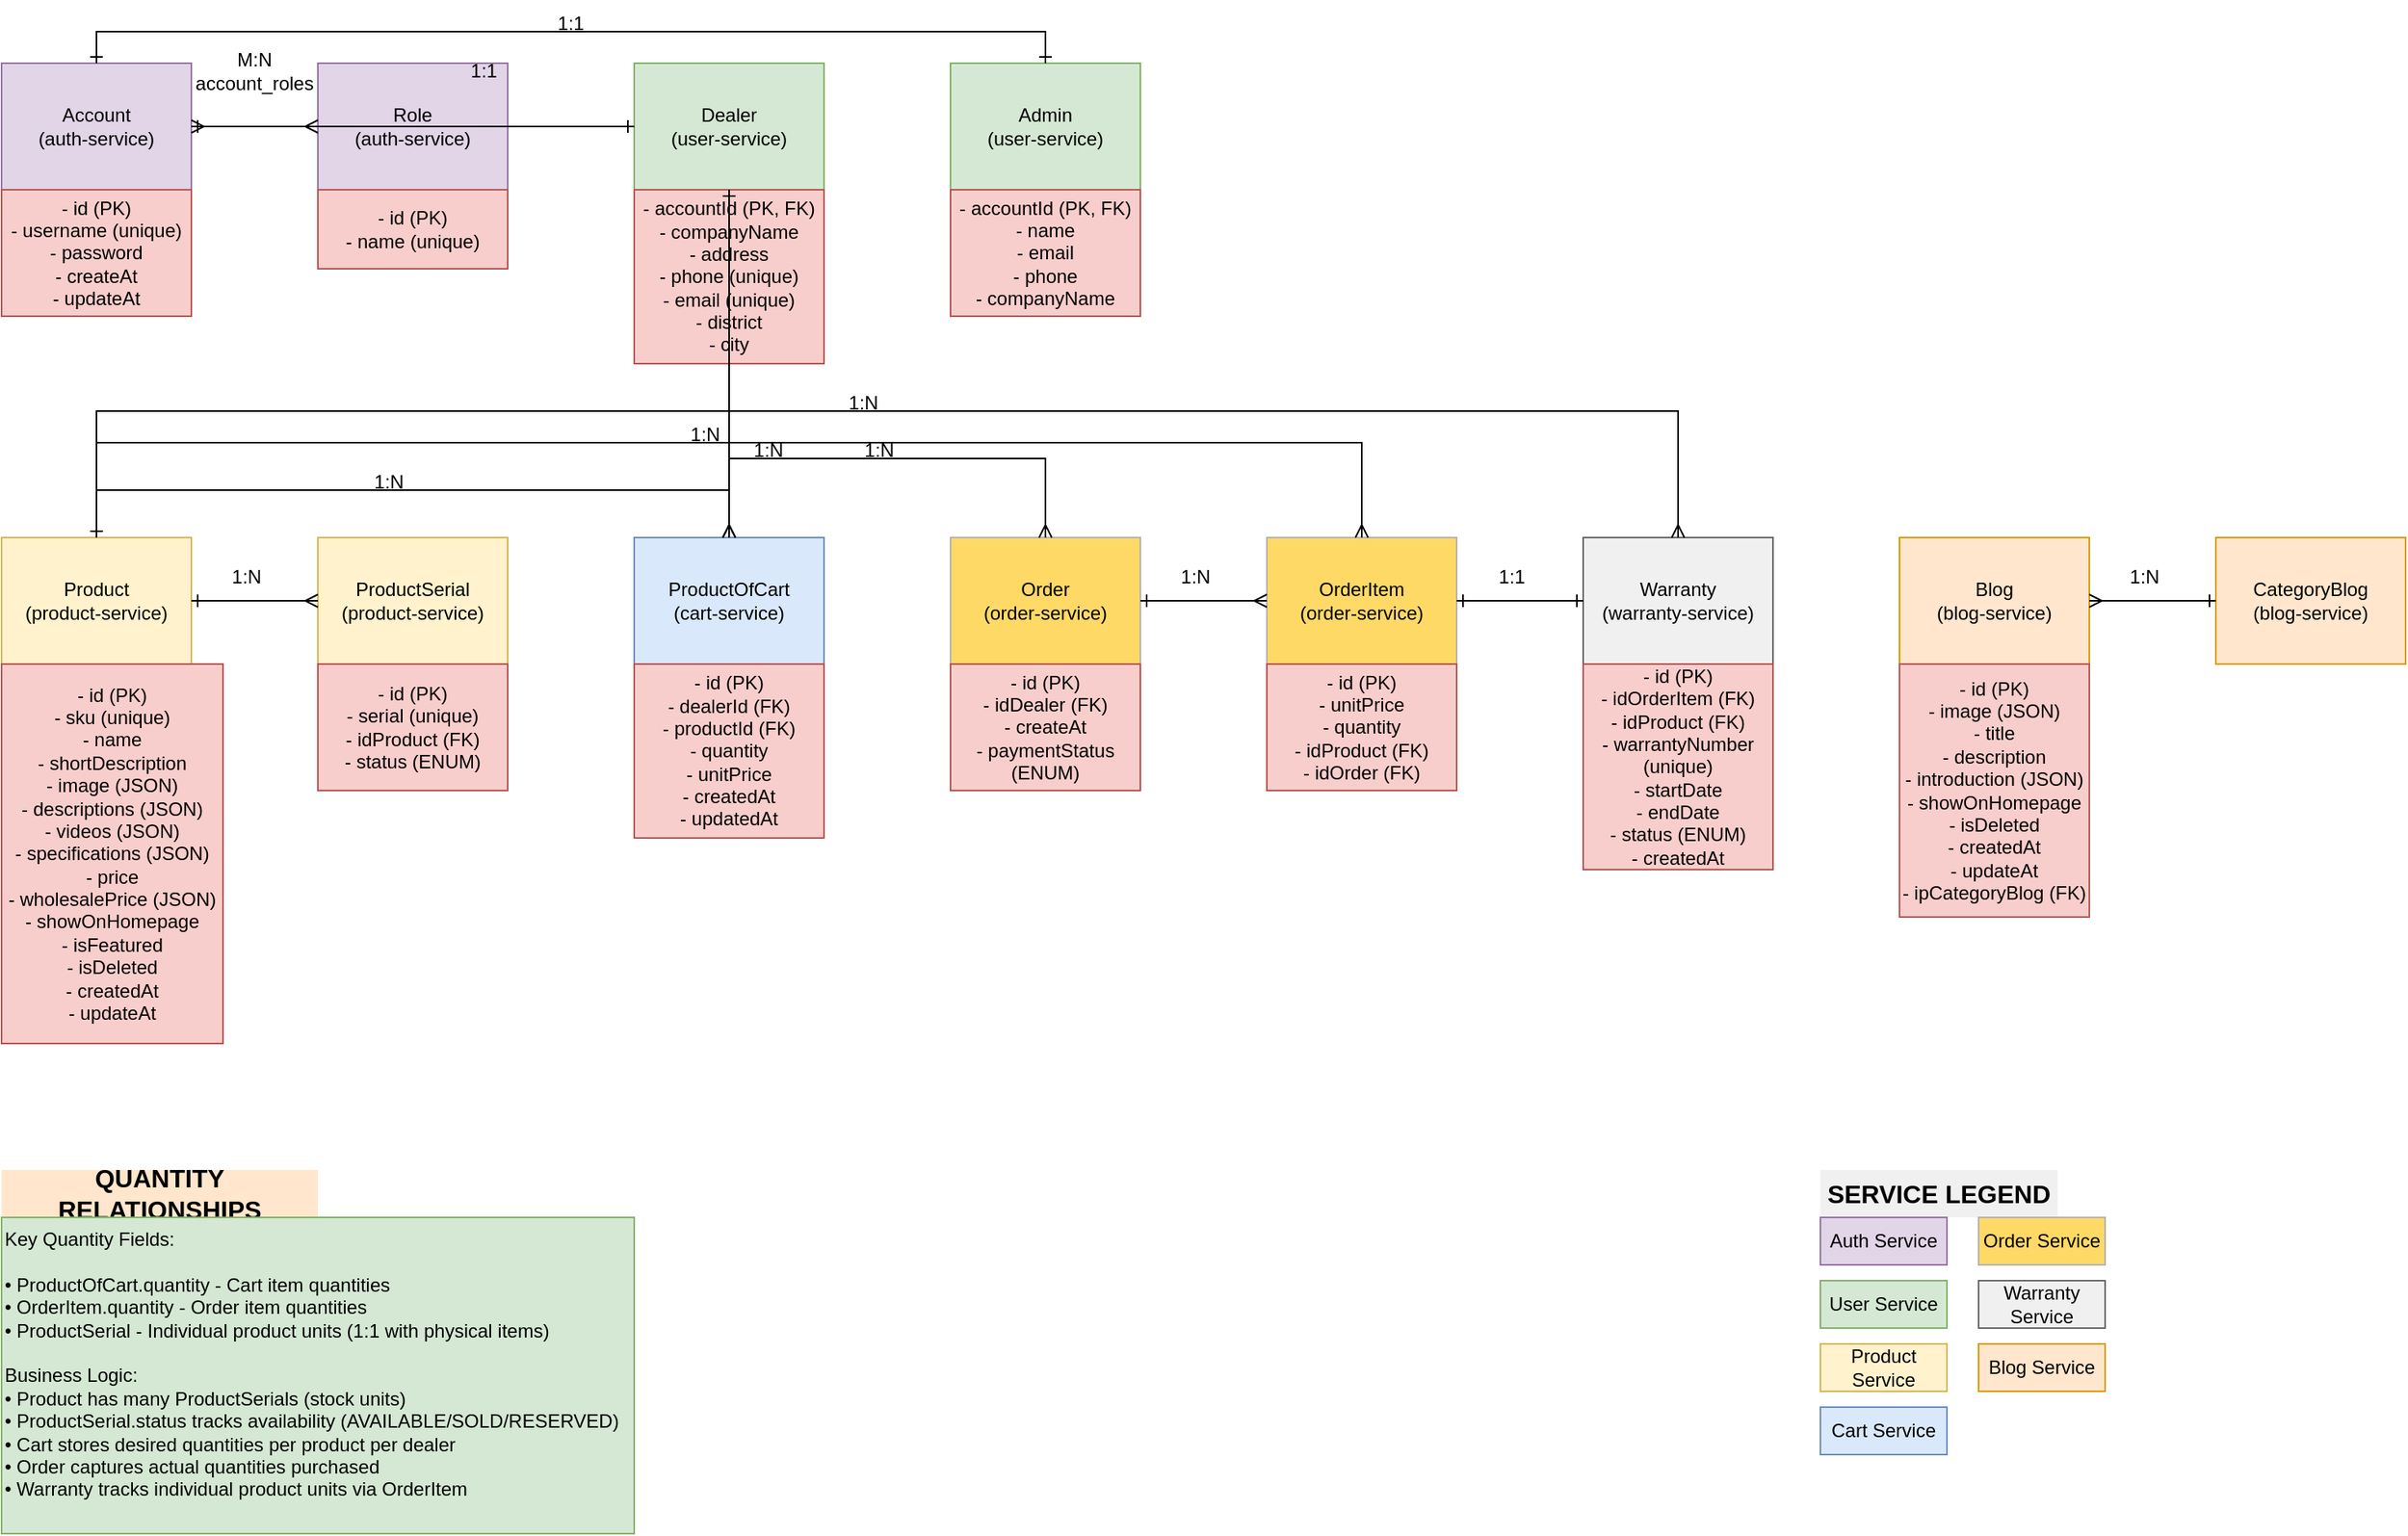 <mxfile>
    <diagram name="Microservice Entity Relationship" id="entity-relationship">
        <mxGraphModel dx="1680" dy="1877" grid="1" gridSize="10" guides="1" tooltips="1" connect="1" arrows="1" fold="1" page="1" pageScale="1" pageWidth="1654" pageHeight="1169" math="0" shadow="0">
            <root>
                <mxCell id="0"/>
                <mxCell id="1" parent="0"/>
                <mxCell id="account-entity" value="Account&#xa;(auth-service)" style="rounded=0;whiteSpace=wrap;html=1;fillColor=#e1d5e7;strokeColor=#9673a6;" parent="1" vertex="1">
                    <mxGeometry x="50" y="50" width="120" height="80" as="geometry"/>
                </mxCell>
                <mxCell id="account-fields" value="- id (PK)&#xa;- username (unique)&#xa;- password&#xa;- createAt&#xa;- updateAt" style="rounded=0;whiteSpace=wrap;html=1;fillColor=#f8cecc;strokeColor=#b85450;" parent="1" vertex="1">
                    <mxGeometry x="50" y="130" width="120" height="80" as="geometry"/>
                </mxCell>
                <mxCell id="role-entity" value="Role&#xa;(auth-service)" style="rounded=0;whiteSpace=wrap;html=1;fillColor=#e1d5e7;strokeColor=#9673a6;" parent="1" vertex="1">
                    <mxGeometry x="250" y="50" width="120" height="80" as="geometry"/>
                </mxCell>
                <mxCell id="role-fields" value="- id (PK)&#xa;- name (unique)" style="rounded=0;whiteSpace=wrap;html=1;fillColor=#f8cecc;strokeColor=#b85450;" parent="1" vertex="1">
                    <mxGeometry x="250" y="130" width="120" height="50" as="geometry"/>
                </mxCell>
                <mxCell id="dealer-entity" value="Dealer&#xa;(user-service)" style="rounded=0;whiteSpace=wrap;html=1;fillColor=#d5e8d4;strokeColor=#82b366;" parent="1" vertex="1">
                    <mxGeometry x="450" y="50" width="120" height="80" as="geometry"/>
                </mxCell>
                <mxCell id="dealer-fields" value="- accountId (PK, FK)&#xa;- companyName&#xa;- address&#xa;- phone (unique)&#xa;- email (unique)&#xa;- district&#xa;- city" style="rounded=0;whiteSpace=wrap;html=1;fillColor=#f8cecc;strokeColor=#b85450;" parent="1" vertex="1">
                    <mxGeometry x="450" y="130" width="120" height="110" as="geometry"/>
                </mxCell>
                <mxCell id="admin-entity" value="Admin&#xa;(user-service)" style="rounded=0;whiteSpace=wrap;html=1;fillColor=#d5e8d4;strokeColor=#82b366;" parent="1" vertex="1">
                    <mxGeometry x="650" y="50" width="120" height="80" as="geometry"/>
                </mxCell>
                <mxCell id="admin-fields" value="- accountId (PK, FK)&#xa;- name&#xa;- email&#xa;- phone&#xa;- companyName" style="rounded=0;whiteSpace=wrap;html=1;fillColor=#f8cecc;strokeColor=#b85450;" parent="1" vertex="1">
                    <mxGeometry x="650" y="130" width="120" height="80" as="geometry"/>
                </mxCell>
                <mxCell id="product-entity" value="Product&#xa;(product-service)" style="rounded=0;whiteSpace=wrap;html=1;fillColor=#fff2cc;strokeColor=#d6b656;" parent="1" vertex="1">
                    <mxGeometry x="50" y="350" width="120" height="80" as="geometry"/>
                </mxCell>
                <mxCell id="product-fields" value="- id (PK)&#xa;- sku (unique)&#xa;- name&#xa;- shortDescription&#xa;- image (JSON)&#xa;- descriptions (JSON)&#xa;- videos (JSON)&#xa;- specifications (JSON)&#xa;- price&#xa;- wholesalePrice (JSON)&#xa;- showOnHomepage&#xa;- isFeatured&#xa;- isDeleted&#xa;- createdAt&#xa;- updateAt" style="rounded=0;whiteSpace=wrap;html=1;fillColor=#f8cecc;strokeColor=#b85450;" parent="1" vertex="1">
                    <mxGeometry x="50" y="430" width="140" height="240" as="geometry"/>
                </mxCell>
                <mxCell id="productserial-entity" value="ProductSerial&#xa;(product-service)" style="rounded=0;whiteSpace=wrap;html=1;fillColor=#fff2cc;strokeColor=#d6b656;" parent="1" vertex="1">
                    <mxGeometry x="250" y="350" width="120" height="80" as="geometry"/>
                </mxCell>
                <mxCell id="productserial-fields" value="- id (PK)&#xa;- serial (unique)&#xa;- idProduct (FK)&#xa;- status (ENUM)" style="rounded=0;whiteSpace=wrap;html=1;fillColor=#f8cecc;strokeColor=#b85450;" parent="1" vertex="1">
                    <mxGeometry x="250" y="430" width="120" height="80" as="geometry"/>
                </mxCell>
                <mxCell id="productofcart-entity" value="ProductOfCart&#xa;(cart-service)" style="rounded=0;whiteSpace=wrap;html=1;fillColor=#dae8fc;strokeColor=#6c8ebf;" parent="1" vertex="1">
                    <mxGeometry x="450" y="350" width="120" height="80" as="geometry"/>
                </mxCell>
                <mxCell id="productofcart-fields" value="- id (PK)&#xa;- dealerId (FK)&#xa;- productId (FK)&#xa;- quantity&#xa;- unitPrice&#xa;- createdAt&#xa;- updatedAt" style="rounded=0;whiteSpace=wrap;html=1;fillColor=#f8cecc;strokeColor=#b85450;" parent="1" vertex="1">
                    <mxGeometry x="450" y="430" width="120" height="110" as="geometry"/>
                </mxCell>
                <mxCell id="order-entity" value="Order&#xa;(order-service)" style="rounded=0;whiteSpace=wrap;html=1;fillColor=#ffd966;strokeColor=#b3b3b3;" parent="1" vertex="1">
                    <mxGeometry x="650" y="350" width="120" height="80" as="geometry"/>
                </mxCell>
                <mxCell id="order-fields" value="- id (PK)&#xa;- idDealer (FK)&#xa;- createAt&#xa;- paymentStatus (ENUM)" style="rounded=0;whiteSpace=wrap;html=1;fillColor=#f8cecc;strokeColor=#b85450;" parent="1" vertex="1">
                    <mxGeometry x="650" y="430" width="120" height="80" as="geometry"/>
                </mxCell>
                <mxCell id="orderitem-entity" value="OrderItem&#xa;(order-service)" style="rounded=0;whiteSpace=wrap;html=1;fillColor=#ffd966;strokeColor=#b3b3b3;" parent="1" vertex="1">
                    <mxGeometry x="850" y="350" width="120" height="80" as="geometry"/>
                </mxCell>
                <mxCell id="orderitem-fields" value="- id (PK)&#xa;- unitPrice&#xa;- quantity&#xa;- idProduct (FK)&#xa;- idOrder (FK)" style="rounded=0;whiteSpace=wrap;html=1;fillColor=#f8cecc;strokeColor=#b85450;" parent="1" vertex="1">
                    <mxGeometry x="850" y="430" width="120" height="80" as="geometry"/>
                </mxCell>
                <mxCell id="warranty-entity" value="Warranty&#xa;(warranty-service)" style="rounded=0;whiteSpace=wrap;html=1;fillColor=#f0f0f0;strokeColor=#666666;" parent="1" vertex="1">
                    <mxGeometry x="1050" y="350" width="120" height="80" as="geometry"/>
                </mxCell>
                <mxCell id="warranty-fields" value="- id (PK)&#xa;- idOrderItem (FK)&#xa;- idProduct (FK)&#xa;- warrantyNumber (unique)&#xa;- startDate&#xa;- endDate&#xa;- status (ENUM)&#xa;- createdAt" style="rounded=0;whiteSpace=wrap;html=1;fillColor=#f8cecc;strokeColor=#b85450;" parent="1" vertex="1">
                    <mxGeometry x="1050" y="430" width="120" height="130" as="geometry"/>
                </mxCell>
                <mxCell id="blog-entity" value="Blog&#xa;(blog-service)" style="rounded=0;whiteSpace=wrap;html=1;fillColor=#ffe6cc;strokeColor=#d79b00;" parent="1" vertex="1">
                    <mxGeometry x="1250" y="350" width="120" height="80" as="geometry"/>
                </mxCell>
                <mxCell id="blog-fields" value="- id (PK)&#xa;- image (JSON)&#xa;- title&#xa;- description&#xa;- introduction (JSON)&#xa;- showOnHomepage&#xa;- isDeleted&#xa;- createdAt&#xa;- updateAt&#xa;- ipCategoryBlog (FK)" style="rounded=0;whiteSpace=wrap;html=1;fillColor=#f8cecc;strokeColor=#b85450;" parent="1" vertex="1">
                    <mxGeometry x="1250" y="430" width="120" height="160" as="geometry"/>
                </mxCell>
                <mxCell id="categoryblog-entity" value="CategoryBlog&#xa;(blog-service)" style="rounded=0;whiteSpace=wrap;html=1;fillColor=#ffe6cc;strokeColor=#d79b00;" parent="1" vertex="1">
                    <mxGeometry x="1450" y="350" width="120" height="80" as="geometry"/>
                </mxCell>
                <mxCell id="account-role-rel" style="edgeStyle=orthogonalEdgeStyle;rounded=0;orthogonalLoop=1;jettySize=auto;html=1;endArrow=ERmany;startArrow=ERmany;endFill=0;startFill=0;" parent="1" source="account-entity" target="role-entity" edge="1">
                    <mxGeometry relative="1" as="geometry"/>
                </mxCell>
                <mxCell id="account-role-label" value="M:N&#xa;account_roles" style="text;html=1;strokeColor=none;fillColor=none;align=center;verticalAlign=middle;whiteSpace=wrap;rounded=0;" parent="1" vertex="1">
                    <mxGeometry x="180" y="40" width="60" height="30" as="geometry"/>
                </mxCell>
                <mxCell id="account-dealer-rel" style="edgeStyle=orthogonalEdgeStyle;rounded=0;orthogonalLoop=1;jettySize=auto;html=1;endArrow=ERone;startArrow=ERone;endFill=0;startFill=0;" parent="1" source="account-entity" target="dealer-entity" edge="1">
                    <mxGeometry relative="1" as="geometry"/>
                </mxCell>
                <mxCell id="account-dealer-label" value="1:1" style="text;html=1;strokeColor=none;fillColor=none;align=center;verticalAlign=middle;whiteSpace=wrap;rounded=0;" parent="1" vertex="1">
                    <mxGeometry x="340" y="40" width="30" height="30" as="geometry"/>
                </mxCell>
                <mxCell id="account-admin-rel" style="edgeStyle=orthogonalEdgeStyle;rounded=0;orthogonalLoop=1;jettySize=auto;html=1;endArrow=ERone;startArrow=ERone;endFill=0;startFill=0;" parent="1" source="account-entity" target="admin-entity" edge="1">
                    <mxGeometry relative="1" as="geometry">
                        <Array as="points">
                            <mxPoint x="110" y="30"/>
                            <mxPoint x="710" y="30"/>
                        </Array>
                    </mxGeometry>
                </mxCell>
                <mxCell id="account-admin-label" value="1:1" style="text;html=1;strokeColor=none;fillColor=none;align=center;verticalAlign=middle;whiteSpace=wrap;rounded=0;" parent="1" vertex="1">
                    <mxGeometry x="395" y="10" width="30" height="30" as="geometry"/>
                </mxCell>
                <mxCell id="product-productserial-rel" style="edgeStyle=orthogonalEdgeStyle;rounded=0;orthogonalLoop=1;jettySize=auto;html=1;endArrow=ERmany;startArrow=ERone;endFill=0;startFill=0;" parent="1" source="product-entity" target="productserial-entity" edge="1">
                    <mxGeometry relative="1" as="geometry"/>
                </mxCell>
                <mxCell id="product-productserial-label" value="1:N" style="text;html=1;strokeColor=none;fillColor=none;align=center;verticalAlign=middle;whiteSpace=wrap;rounded=0;" parent="1" vertex="1">
                    <mxGeometry x="190" y="360" width="30" height="30" as="geometry"/>
                </mxCell>
                <mxCell id="dealer-productofcart-rel" style="edgeStyle=orthogonalEdgeStyle;rounded=0;orthogonalLoop=1;jettySize=auto;html=1;endArrow=ERmany;startArrow=ERone;endFill=0;startFill=0;" parent="1" source="dealer-entity" target="productofcart-entity" edge="1">
                    <mxGeometry relative="1" as="geometry">
                        <Array as="points">
                            <mxPoint x="510" y="280"/>
                            <mxPoint x="510" y="280"/>
                        </Array>
                    </mxGeometry>
                </mxCell>
                <mxCell id="dealer-productofcart-label" value="1:N" style="text;html=1;strokeColor=none;fillColor=none;align=center;verticalAlign=middle;whiteSpace=wrap;rounded=0;" parent="1" vertex="1">
                    <mxGeometry x="520" y="280" width="30" height="30" as="geometry"/>
                </mxCell>
                <mxCell id="product-productofcart-rel" style="edgeStyle=orthogonalEdgeStyle;rounded=0;orthogonalLoop=1;jettySize=auto;html=1;endArrow=ERmany;startArrow=ERone;endFill=0;startFill=0;" parent="1" source="product-entity" target="productofcart-entity" edge="1">
                    <mxGeometry relative="1" as="geometry">
                        <Array as="points">
                            <mxPoint x="110" y="320"/>
                            <mxPoint x="510" y="320"/>
                        </Array>
                    </mxGeometry>
                </mxCell>
                <mxCell id="product-productofcart-label" value="1:N" style="text;html=1;strokeColor=none;fillColor=none;align=center;verticalAlign=middle;whiteSpace=wrap;rounded=0;" parent="1" vertex="1">
                    <mxGeometry x="280" y="300" width="30" height="30" as="geometry"/>
                </mxCell>
                <mxCell id="dealer-order-rel" style="edgeStyle=orthogonalEdgeStyle;rounded=0;orthogonalLoop=1;jettySize=auto;html=1;endArrow=ERmany;startArrow=ERone;endFill=0;startFill=0;" parent="1" source="dealer-entity" target="order-entity" edge="1">
                    <mxGeometry relative="1" as="geometry">
                        <Array as="points">
                            <mxPoint x="510" y="300"/>
                            <mxPoint x="710" y="300"/>
                        </Array>
                    </mxGeometry>
                </mxCell>
                <mxCell id="dealer-order-label" value="1:N" style="text;html=1;strokeColor=none;fillColor=none;align=center;verticalAlign=middle;whiteSpace=wrap;rounded=0;" parent="1" vertex="1">
                    <mxGeometry x="590" y="280" width="30" height="30" as="geometry"/>
                </mxCell>
                <mxCell id="order-orderitem-rel" style="edgeStyle=orthogonalEdgeStyle;rounded=0;orthogonalLoop=1;jettySize=auto;html=1;endArrow=ERmany;startArrow=ERone;endFill=0;startFill=0;" parent="1" source="order-entity" target="orderitem-entity" edge="1">
                    <mxGeometry relative="1" as="geometry"/>
                </mxCell>
                <mxCell id="order-orderitem-label" value="1:N" style="text;html=1;strokeColor=none;fillColor=none;align=center;verticalAlign=middle;whiteSpace=wrap;rounded=0;" parent="1" vertex="1">
                    <mxGeometry x="790" y="360" width="30" height="30" as="geometry"/>
                </mxCell>
                <mxCell id="product-orderitem-rel" style="edgeStyle=orthogonalEdgeStyle;rounded=0;orthogonalLoop=1;jettySize=auto;html=1;endArrow=ERmany;startArrow=ERone;endFill=0;startFill=0;" parent="1" source="product-entity" target="orderitem-entity" edge="1">
                    <mxGeometry relative="1" as="geometry">
                        <Array as="points">
                            <mxPoint x="110" y="290"/>
                            <mxPoint x="910" y="290"/>
                        </Array>
                    </mxGeometry>
                </mxCell>
                <mxCell id="product-orderitem-label" value="1:N" style="text;html=1;strokeColor=none;fillColor=none;align=center;verticalAlign=middle;whiteSpace=wrap;rounded=0;" parent="1" vertex="1">
                    <mxGeometry x="480" y="270" width="30" height="30" as="geometry"/>
                </mxCell>
                <mxCell id="orderitem-warranty-rel" style="edgeStyle=orthogonalEdgeStyle;rounded=0;orthogonalLoop=1;jettySize=auto;html=1;endArrow=ERone;startArrow=ERone;endFill=0;startFill=0;" parent="1" source="orderitem-entity" target="warranty-entity" edge="1">
                    <mxGeometry relative="1" as="geometry"/>
                </mxCell>
                <mxCell id="orderitem-warranty-label" value="1:1" style="text;html=1;strokeColor=none;fillColor=none;align=center;verticalAlign=middle;whiteSpace=wrap;rounded=0;" parent="1" vertex="1">
                    <mxGeometry x="990" y="360" width="30" height="30" as="geometry"/>
                </mxCell>
                <mxCell id="product-warranty-rel" style="edgeStyle=orthogonalEdgeStyle;rounded=0;orthogonalLoop=1;jettySize=auto;html=1;endArrow=ERmany;startArrow=ERone;endFill=0;startFill=0;" parent="1" source="product-entity" target="warranty-entity" edge="1">
                    <mxGeometry relative="1" as="geometry">
                        <Array as="points">
                            <mxPoint x="110" y="270"/>
                            <mxPoint x="1110" y="270"/>
                        </Array>
                    </mxGeometry>
                </mxCell>
                <mxCell id="product-warranty-label" value="1:N" style="text;html=1;strokeColor=none;fillColor=none;align=center;verticalAlign=middle;whiteSpace=wrap;rounded=0;" parent="1" vertex="1">
                    <mxGeometry x="580" y="250" width="30" height="30" as="geometry"/>
                </mxCell>
                <mxCell id="categoryblog-blog-rel" style="edgeStyle=orthogonalEdgeStyle;rounded=0;orthogonalLoop=1;jettySize=auto;html=1;endArrow=ERmany;startArrow=ERone;endFill=0;startFill=0;" parent="1" source="categoryblog-entity" target="blog-entity" edge="1">
                    <mxGeometry relative="1" as="geometry"/>
                </mxCell>
                <mxCell id="categoryblog-blog-label" value="1:N" style="text;html=1;strokeColor=none;fillColor=none;align=center;verticalAlign=middle;whiteSpace=wrap;rounded=0;" parent="1" vertex="1">
                    <mxGeometry x="1390" y="360" width="30" height="30" as="geometry"/>
                </mxCell>
                <mxCell id="quantity-title" value="QUANTITY RELATIONSHIPS" style="text;html=1;strokeColor=none;fillColor=#ffe6cc;align=center;verticalAlign=middle;whiteSpace=wrap;rounded=0;fontSize=16;fontStyle=1;" parent="1" vertex="1">
                    <mxGeometry x="50" y="750" width="200" height="30" as="geometry"/>
                </mxCell>
                <mxCell id="quantity-labels" value="Key Quantity Fields:&#xa;&#xa;• ProductOfCart.quantity - Cart item quantities&#xa;• OrderItem.quantity - Order item quantities  &#xa;• ProductSerial - Individual product units (1:1 with physical items)&#xa;&#xa;Business Logic:&#xa;• Product has many ProductSerials (stock units)&#xa;• ProductSerial.status tracks availability (AVAILABLE/SOLD/RESERVED)&#xa;• Cart stores desired quantities per product per dealer&#xa;• Order captures actual quantities purchased&#xa;• Warranty tracks individual product units via OrderItem" style="text;html=1;strokeColor=#82b366;fillColor=#d5e8d4;align=left;verticalAlign=top;whiteSpace=wrap;rounded=0;fontSize=12;" parent="1" vertex="1">
                    <mxGeometry x="50" y="780" width="400" height="200" as="geometry"/>
                </mxCell>
                <mxCell id="legend-title" value="SERVICE LEGEND" style="text;html=1;strokeColor=none;fillColor=#f0f0f0;align=center;verticalAlign=middle;whiteSpace=wrap;rounded=0;fontSize=16;fontStyle=1;" parent="1" vertex="1">
                    <mxGeometry x="1200" y="750" width="150" height="30" as="geometry"/>
                </mxCell>
                <mxCell id="auth-legend" value="Auth Service" style="rounded=0;whiteSpace=wrap;html=1;fillColor=#e1d5e7;strokeColor=#9673a6;" parent="1" vertex="1">
                    <mxGeometry x="1200" y="780" width="80" height="30" as="geometry"/>
                </mxCell>
                <mxCell id="user-legend" value="User Service" style="rounded=0;whiteSpace=wrap;html=1;fillColor=#d5e8d4;strokeColor=#82b366;" parent="1" vertex="1">
                    <mxGeometry x="1200" y="820" width="80" height="30" as="geometry"/>
                </mxCell>
                <mxCell id="product-legend" value="Product Service" style="rounded=0;whiteSpace=wrap;html=1;fillColor=#fff2cc;strokeColor=#d6b656;" parent="1" vertex="1">
                    <mxGeometry x="1200" y="860" width="80" height="30" as="geometry"/>
                </mxCell>
                <mxCell id="cart-legend" value="Cart Service" style="rounded=0;whiteSpace=wrap;html=1;fillColor=#dae8fc;strokeColor=#6c8ebf;" parent="1" vertex="1">
                    <mxGeometry x="1200" y="900" width="80" height="30" as="geometry"/>
                </mxCell>
                <mxCell id="order-legend" value="Order Service" style="rounded=0;whiteSpace=wrap;html=1;fillColor=#ffd966;strokeColor=#b3b3b3;" parent="1" vertex="1">
                    <mxGeometry x="1300" y="780" width="80" height="30" as="geometry"/>
                </mxCell>
                <mxCell id="warranty-legend" value="Warranty Service" style="rounded=0;whiteSpace=wrap;html=1;fillColor=#f0f0f0;strokeColor=#666666;" parent="1" vertex="1">
                    <mxGeometry x="1300" y="820" width="80" height="30" as="geometry"/>
                </mxCell>
                <mxCell id="blog-legend" value="Blog Service" style="rounded=0;whiteSpace=wrap;html=1;fillColor=#ffe6cc;strokeColor=#d79b00;" parent="1" vertex="1">
                    <mxGeometry x="1300" y="860" width="80" height="30" as="geometry"/>
                </mxCell>
            </root>
        </mxGraphModel>
    </diagram>
</mxfile>